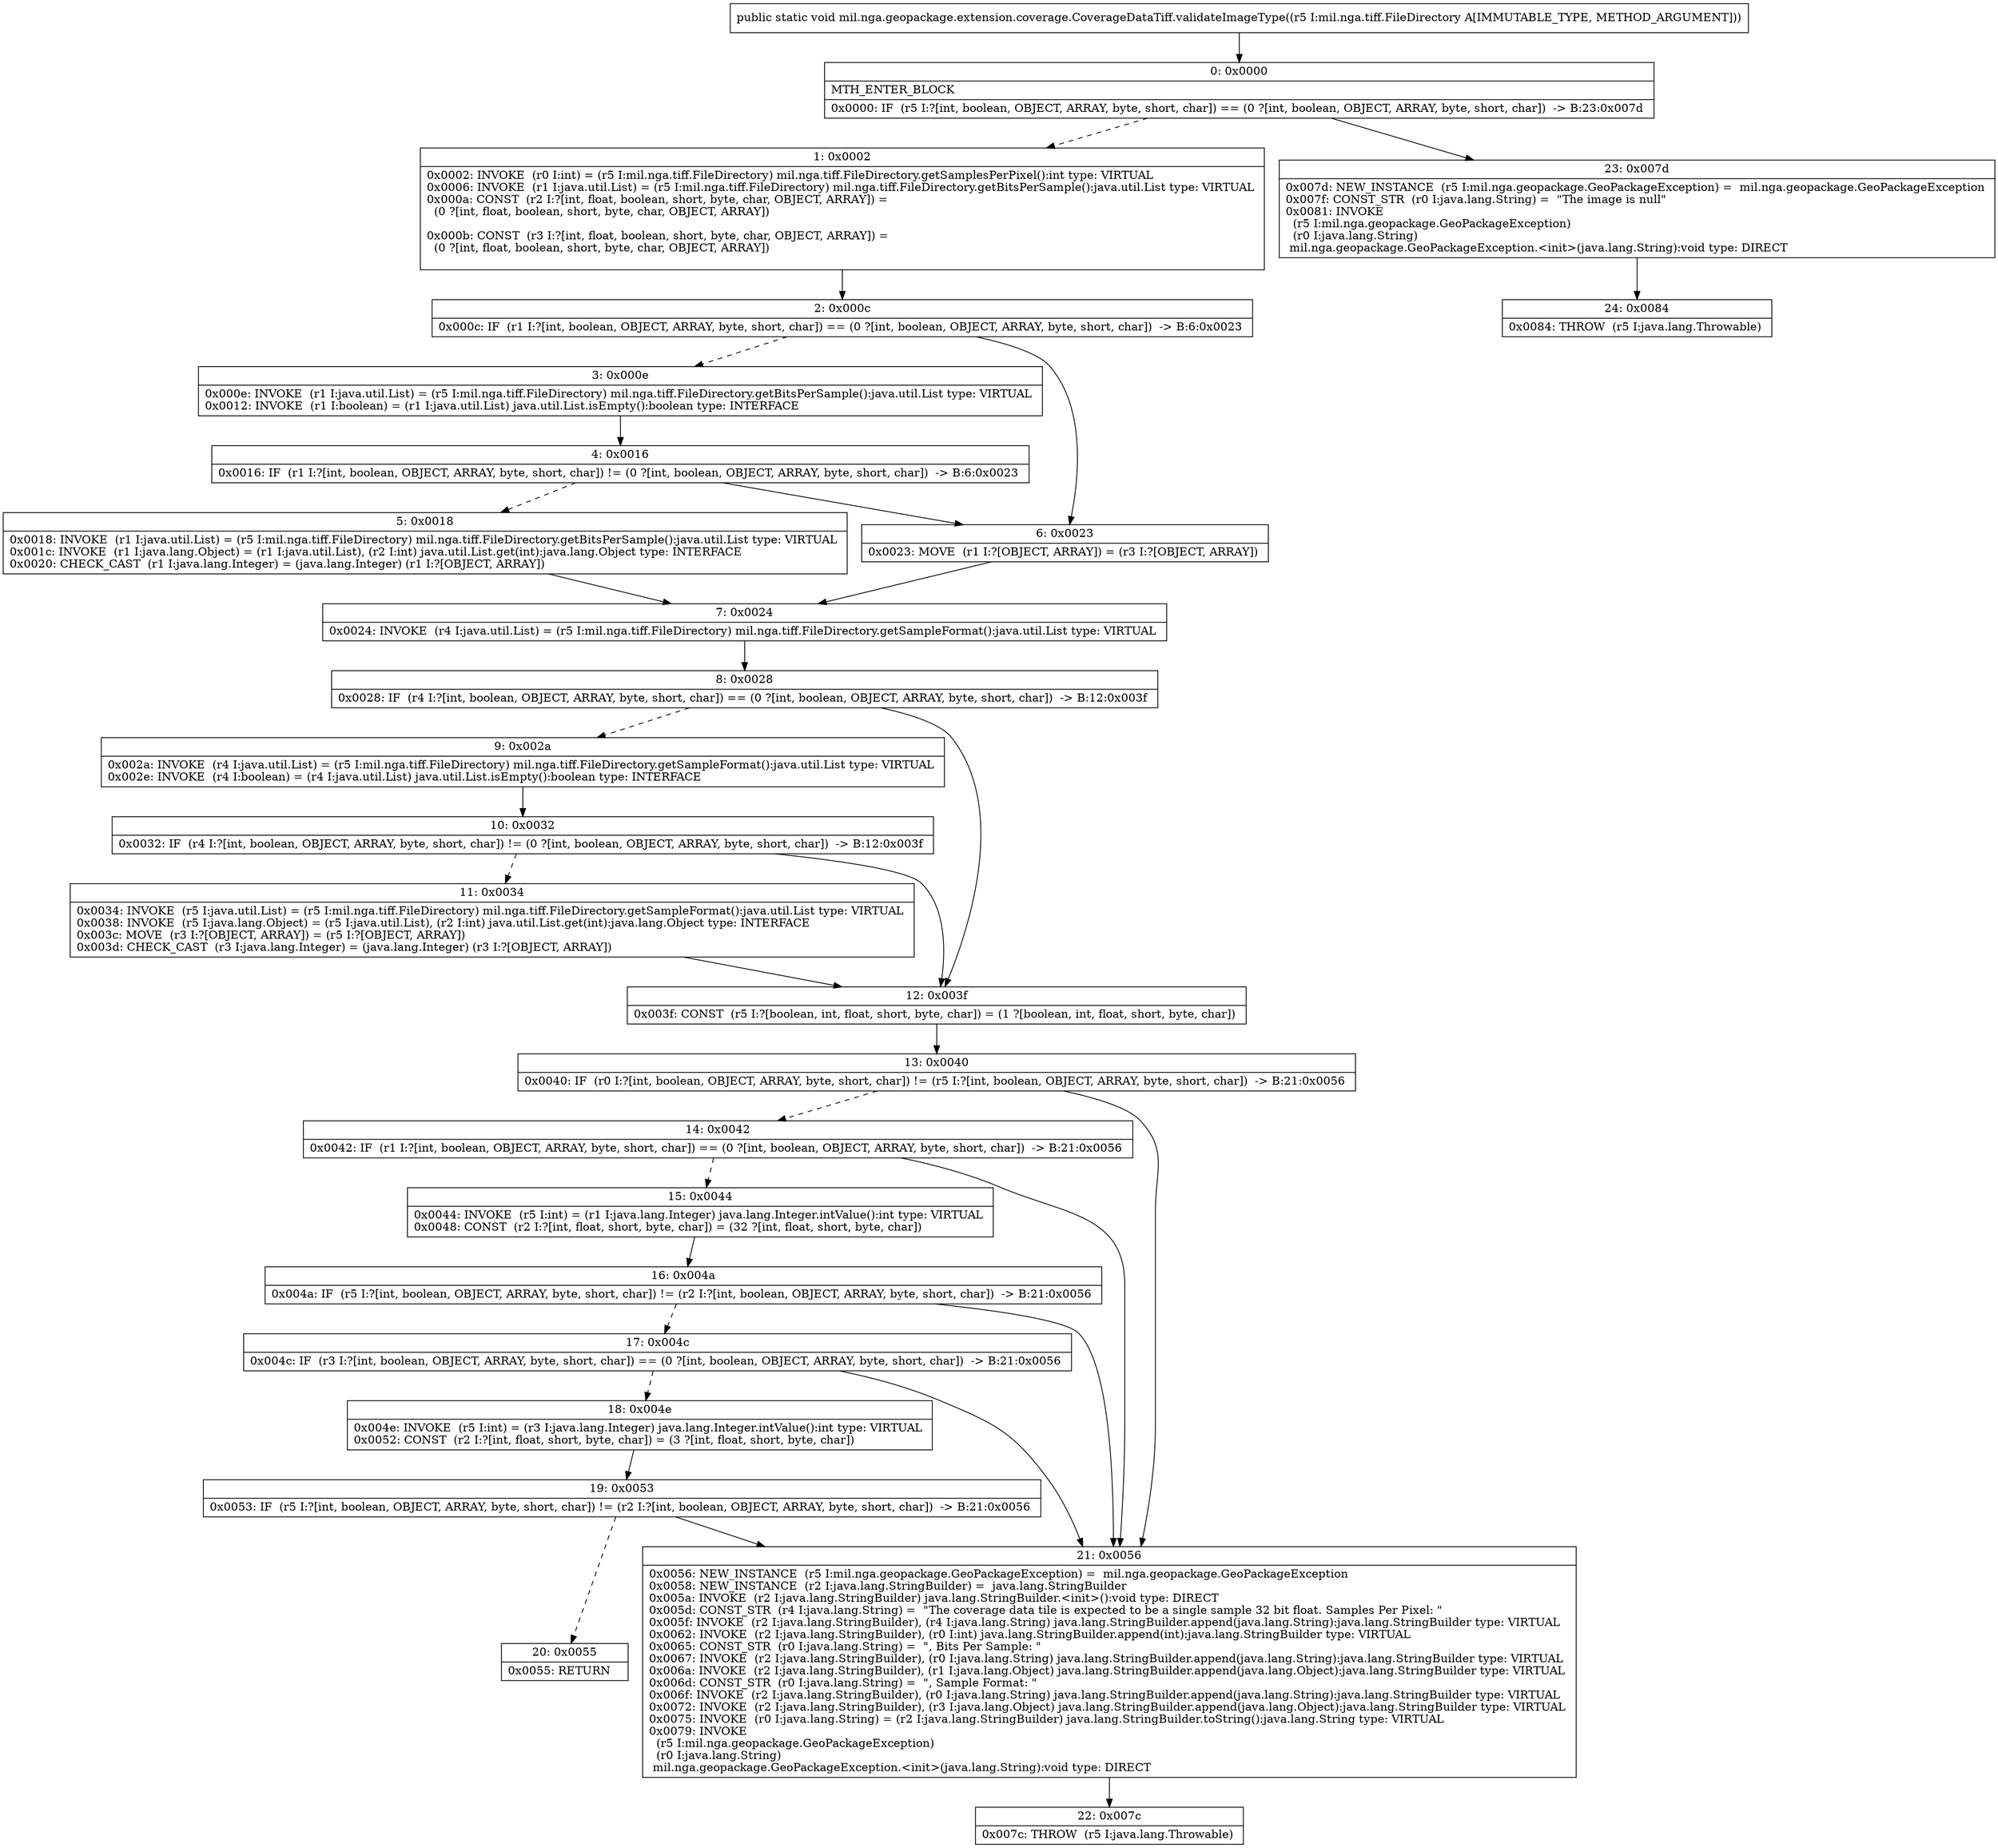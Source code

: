 digraph "CFG formil.nga.geopackage.extension.coverage.CoverageDataTiff.validateImageType(Lmil\/nga\/tiff\/FileDirectory;)V" {
Node_0 [shape=record,label="{0\:\ 0x0000|MTH_ENTER_BLOCK\l|0x0000: IF  (r5 I:?[int, boolean, OBJECT, ARRAY, byte, short, char]) == (0 ?[int, boolean, OBJECT, ARRAY, byte, short, char])  \-\> B:23:0x007d \l}"];
Node_1 [shape=record,label="{1\:\ 0x0002|0x0002: INVOKE  (r0 I:int) = (r5 I:mil.nga.tiff.FileDirectory) mil.nga.tiff.FileDirectory.getSamplesPerPixel():int type: VIRTUAL \l0x0006: INVOKE  (r1 I:java.util.List) = (r5 I:mil.nga.tiff.FileDirectory) mil.nga.tiff.FileDirectory.getBitsPerSample():java.util.List type: VIRTUAL \l0x000a: CONST  (r2 I:?[int, float, boolean, short, byte, char, OBJECT, ARRAY]) = \l  (0 ?[int, float, boolean, short, byte, char, OBJECT, ARRAY])\l \l0x000b: CONST  (r3 I:?[int, float, boolean, short, byte, char, OBJECT, ARRAY]) = \l  (0 ?[int, float, boolean, short, byte, char, OBJECT, ARRAY])\l \l}"];
Node_2 [shape=record,label="{2\:\ 0x000c|0x000c: IF  (r1 I:?[int, boolean, OBJECT, ARRAY, byte, short, char]) == (0 ?[int, boolean, OBJECT, ARRAY, byte, short, char])  \-\> B:6:0x0023 \l}"];
Node_3 [shape=record,label="{3\:\ 0x000e|0x000e: INVOKE  (r1 I:java.util.List) = (r5 I:mil.nga.tiff.FileDirectory) mil.nga.tiff.FileDirectory.getBitsPerSample():java.util.List type: VIRTUAL \l0x0012: INVOKE  (r1 I:boolean) = (r1 I:java.util.List) java.util.List.isEmpty():boolean type: INTERFACE \l}"];
Node_4 [shape=record,label="{4\:\ 0x0016|0x0016: IF  (r1 I:?[int, boolean, OBJECT, ARRAY, byte, short, char]) != (0 ?[int, boolean, OBJECT, ARRAY, byte, short, char])  \-\> B:6:0x0023 \l}"];
Node_5 [shape=record,label="{5\:\ 0x0018|0x0018: INVOKE  (r1 I:java.util.List) = (r5 I:mil.nga.tiff.FileDirectory) mil.nga.tiff.FileDirectory.getBitsPerSample():java.util.List type: VIRTUAL \l0x001c: INVOKE  (r1 I:java.lang.Object) = (r1 I:java.util.List), (r2 I:int) java.util.List.get(int):java.lang.Object type: INTERFACE \l0x0020: CHECK_CAST  (r1 I:java.lang.Integer) = (java.lang.Integer) (r1 I:?[OBJECT, ARRAY]) \l}"];
Node_6 [shape=record,label="{6\:\ 0x0023|0x0023: MOVE  (r1 I:?[OBJECT, ARRAY]) = (r3 I:?[OBJECT, ARRAY]) \l}"];
Node_7 [shape=record,label="{7\:\ 0x0024|0x0024: INVOKE  (r4 I:java.util.List) = (r5 I:mil.nga.tiff.FileDirectory) mil.nga.tiff.FileDirectory.getSampleFormat():java.util.List type: VIRTUAL \l}"];
Node_8 [shape=record,label="{8\:\ 0x0028|0x0028: IF  (r4 I:?[int, boolean, OBJECT, ARRAY, byte, short, char]) == (0 ?[int, boolean, OBJECT, ARRAY, byte, short, char])  \-\> B:12:0x003f \l}"];
Node_9 [shape=record,label="{9\:\ 0x002a|0x002a: INVOKE  (r4 I:java.util.List) = (r5 I:mil.nga.tiff.FileDirectory) mil.nga.tiff.FileDirectory.getSampleFormat():java.util.List type: VIRTUAL \l0x002e: INVOKE  (r4 I:boolean) = (r4 I:java.util.List) java.util.List.isEmpty():boolean type: INTERFACE \l}"];
Node_10 [shape=record,label="{10\:\ 0x0032|0x0032: IF  (r4 I:?[int, boolean, OBJECT, ARRAY, byte, short, char]) != (0 ?[int, boolean, OBJECT, ARRAY, byte, short, char])  \-\> B:12:0x003f \l}"];
Node_11 [shape=record,label="{11\:\ 0x0034|0x0034: INVOKE  (r5 I:java.util.List) = (r5 I:mil.nga.tiff.FileDirectory) mil.nga.tiff.FileDirectory.getSampleFormat():java.util.List type: VIRTUAL \l0x0038: INVOKE  (r5 I:java.lang.Object) = (r5 I:java.util.List), (r2 I:int) java.util.List.get(int):java.lang.Object type: INTERFACE \l0x003c: MOVE  (r3 I:?[OBJECT, ARRAY]) = (r5 I:?[OBJECT, ARRAY]) \l0x003d: CHECK_CAST  (r3 I:java.lang.Integer) = (java.lang.Integer) (r3 I:?[OBJECT, ARRAY]) \l}"];
Node_12 [shape=record,label="{12\:\ 0x003f|0x003f: CONST  (r5 I:?[boolean, int, float, short, byte, char]) = (1 ?[boolean, int, float, short, byte, char]) \l}"];
Node_13 [shape=record,label="{13\:\ 0x0040|0x0040: IF  (r0 I:?[int, boolean, OBJECT, ARRAY, byte, short, char]) != (r5 I:?[int, boolean, OBJECT, ARRAY, byte, short, char])  \-\> B:21:0x0056 \l}"];
Node_14 [shape=record,label="{14\:\ 0x0042|0x0042: IF  (r1 I:?[int, boolean, OBJECT, ARRAY, byte, short, char]) == (0 ?[int, boolean, OBJECT, ARRAY, byte, short, char])  \-\> B:21:0x0056 \l}"];
Node_15 [shape=record,label="{15\:\ 0x0044|0x0044: INVOKE  (r5 I:int) = (r1 I:java.lang.Integer) java.lang.Integer.intValue():int type: VIRTUAL \l0x0048: CONST  (r2 I:?[int, float, short, byte, char]) = (32 ?[int, float, short, byte, char]) \l}"];
Node_16 [shape=record,label="{16\:\ 0x004a|0x004a: IF  (r5 I:?[int, boolean, OBJECT, ARRAY, byte, short, char]) != (r2 I:?[int, boolean, OBJECT, ARRAY, byte, short, char])  \-\> B:21:0x0056 \l}"];
Node_17 [shape=record,label="{17\:\ 0x004c|0x004c: IF  (r3 I:?[int, boolean, OBJECT, ARRAY, byte, short, char]) == (0 ?[int, boolean, OBJECT, ARRAY, byte, short, char])  \-\> B:21:0x0056 \l}"];
Node_18 [shape=record,label="{18\:\ 0x004e|0x004e: INVOKE  (r5 I:int) = (r3 I:java.lang.Integer) java.lang.Integer.intValue():int type: VIRTUAL \l0x0052: CONST  (r2 I:?[int, float, short, byte, char]) = (3 ?[int, float, short, byte, char]) \l}"];
Node_19 [shape=record,label="{19\:\ 0x0053|0x0053: IF  (r5 I:?[int, boolean, OBJECT, ARRAY, byte, short, char]) != (r2 I:?[int, boolean, OBJECT, ARRAY, byte, short, char])  \-\> B:21:0x0056 \l}"];
Node_20 [shape=record,label="{20\:\ 0x0055|0x0055: RETURN   \l}"];
Node_21 [shape=record,label="{21\:\ 0x0056|0x0056: NEW_INSTANCE  (r5 I:mil.nga.geopackage.GeoPackageException) =  mil.nga.geopackage.GeoPackageException \l0x0058: NEW_INSTANCE  (r2 I:java.lang.StringBuilder) =  java.lang.StringBuilder \l0x005a: INVOKE  (r2 I:java.lang.StringBuilder) java.lang.StringBuilder.\<init\>():void type: DIRECT \l0x005d: CONST_STR  (r4 I:java.lang.String) =  \"The coverage data tile is expected to be a single sample 32 bit float. Samples Per Pixel: \" \l0x005f: INVOKE  (r2 I:java.lang.StringBuilder), (r4 I:java.lang.String) java.lang.StringBuilder.append(java.lang.String):java.lang.StringBuilder type: VIRTUAL \l0x0062: INVOKE  (r2 I:java.lang.StringBuilder), (r0 I:int) java.lang.StringBuilder.append(int):java.lang.StringBuilder type: VIRTUAL \l0x0065: CONST_STR  (r0 I:java.lang.String) =  \", Bits Per Sample: \" \l0x0067: INVOKE  (r2 I:java.lang.StringBuilder), (r0 I:java.lang.String) java.lang.StringBuilder.append(java.lang.String):java.lang.StringBuilder type: VIRTUAL \l0x006a: INVOKE  (r2 I:java.lang.StringBuilder), (r1 I:java.lang.Object) java.lang.StringBuilder.append(java.lang.Object):java.lang.StringBuilder type: VIRTUAL \l0x006d: CONST_STR  (r0 I:java.lang.String) =  \", Sample Format: \" \l0x006f: INVOKE  (r2 I:java.lang.StringBuilder), (r0 I:java.lang.String) java.lang.StringBuilder.append(java.lang.String):java.lang.StringBuilder type: VIRTUAL \l0x0072: INVOKE  (r2 I:java.lang.StringBuilder), (r3 I:java.lang.Object) java.lang.StringBuilder.append(java.lang.Object):java.lang.StringBuilder type: VIRTUAL \l0x0075: INVOKE  (r0 I:java.lang.String) = (r2 I:java.lang.StringBuilder) java.lang.StringBuilder.toString():java.lang.String type: VIRTUAL \l0x0079: INVOKE  \l  (r5 I:mil.nga.geopackage.GeoPackageException)\l  (r0 I:java.lang.String)\l mil.nga.geopackage.GeoPackageException.\<init\>(java.lang.String):void type: DIRECT \l}"];
Node_22 [shape=record,label="{22\:\ 0x007c|0x007c: THROW  (r5 I:java.lang.Throwable) \l}"];
Node_23 [shape=record,label="{23\:\ 0x007d|0x007d: NEW_INSTANCE  (r5 I:mil.nga.geopackage.GeoPackageException) =  mil.nga.geopackage.GeoPackageException \l0x007f: CONST_STR  (r0 I:java.lang.String) =  \"The image is null\" \l0x0081: INVOKE  \l  (r5 I:mil.nga.geopackage.GeoPackageException)\l  (r0 I:java.lang.String)\l mil.nga.geopackage.GeoPackageException.\<init\>(java.lang.String):void type: DIRECT \l}"];
Node_24 [shape=record,label="{24\:\ 0x0084|0x0084: THROW  (r5 I:java.lang.Throwable) \l}"];
MethodNode[shape=record,label="{public static void mil.nga.geopackage.extension.coverage.CoverageDataTiff.validateImageType((r5 I:mil.nga.tiff.FileDirectory A[IMMUTABLE_TYPE, METHOD_ARGUMENT])) }"];
MethodNode -> Node_0;
Node_0 -> Node_1[style=dashed];
Node_0 -> Node_23;
Node_1 -> Node_2;
Node_2 -> Node_3[style=dashed];
Node_2 -> Node_6;
Node_3 -> Node_4;
Node_4 -> Node_5[style=dashed];
Node_4 -> Node_6;
Node_5 -> Node_7;
Node_6 -> Node_7;
Node_7 -> Node_8;
Node_8 -> Node_9[style=dashed];
Node_8 -> Node_12;
Node_9 -> Node_10;
Node_10 -> Node_11[style=dashed];
Node_10 -> Node_12;
Node_11 -> Node_12;
Node_12 -> Node_13;
Node_13 -> Node_14[style=dashed];
Node_13 -> Node_21;
Node_14 -> Node_15[style=dashed];
Node_14 -> Node_21;
Node_15 -> Node_16;
Node_16 -> Node_17[style=dashed];
Node_16 -> Node_21;
Node_17 -> Node_18[style=dashed];
Node_17 -> Node_21;
Node_18 -> Node_19;
Node_19 -> Node_20[style=dashed];
Node_19 -> Node_21;
Node_21 -> Node_22;
Node_23 -> Node_24;
}

